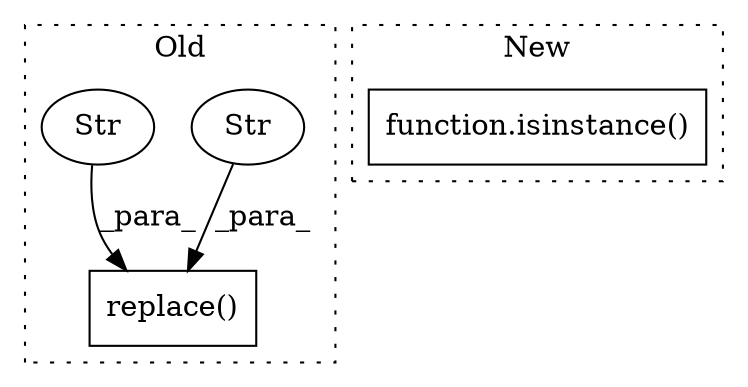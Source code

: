 digraph G {
subgraph cluster0 {
1 [label="replace()" a="75" s="4851,4899" l="37,1" shape="box"];
3 [label="Str" a="66" s="4888" l="6" shape="ellipse"];
4 [label="Str" a="66" s="4896" l="3" shape="ellipse"];
label = "Old";
style="dotted";
}
subgraph cluster1 {
2 [label="function.isinstance()" a="75" s="4221,4252" l="11,1" shape="box"];
label = "New";
style="dotted";
}
3 -> 1 [label="_para_"];
4 -> 1 [label="_para_"];
}